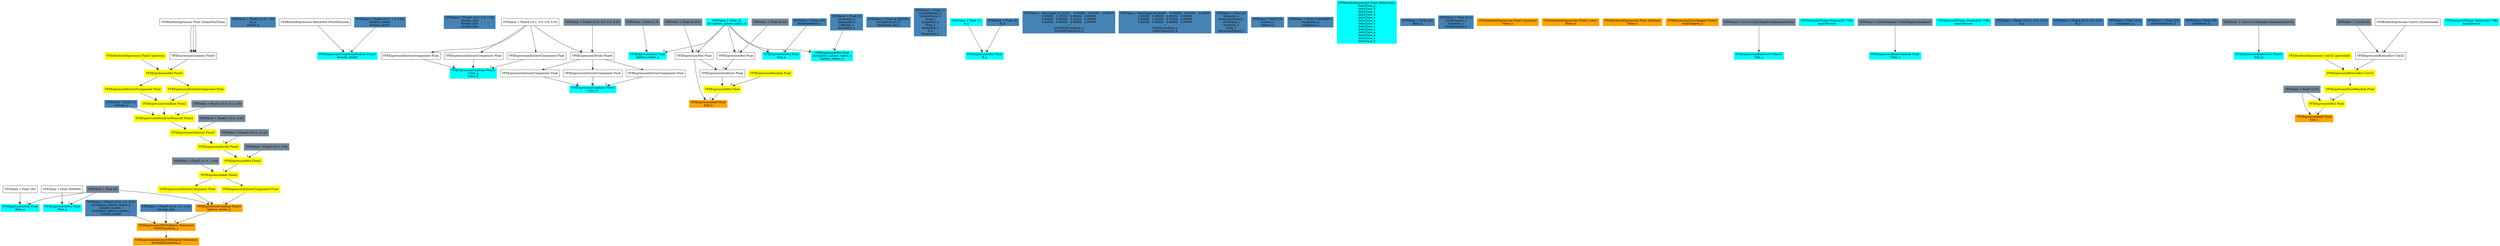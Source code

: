 digraph G {
node0 [shape="box" color="cyan" style="filled" label="VFXExpressionMax Float
Rate_a"]
node1 [shape="box" label="VFXValue`1 Float (30)"]
node2 [shape="box" color="lightslategray" style="filled" label="VFXValue`1 Float (0)"]
node3 [shape="box" color="steelblue" style="filled" label="VFXValue`1 Float2 ((1.0, 1.0))
nb_a
period_a"]
node4 [shape="box" color="cyan" style="filled" label="VFXExpressionMax Float
Rate_a"]
node5 [shape="box" label="VFXValue`1 Float (500000)"]
node6 [shape="box" color="cyan" style="filled" label="VFXExpressionTransformPosition Float3
bounds_center"]
node7 [shape="box" label="VFXBuiltInExpression Matrix4x4 (WorldToLocal)"]
node8 [shape="box" color="steelblue" style="filled" label="VFXValue`1 Float3 ((0.0, 1.0, 0.0))
bounds_center
bounds_center"]
node9 [shape="box" color="steelblue" style="filled" label="VFXValue`1 Float3 ((2.0, 3.0, 2.0))
bounds_size
bounds_size
bounds_size"]
node10 [shape="box" color="steelblue" style="filled" label="VFXValue`1 Float3 ((0.0, 0.0, 0.0))
ArcSphere_sphere_center_b
Sphere_center_c
ArcSphere_sphere_center_c
bounds_center"]
node11 [shape="box" color="steelblue" style="filled" label="VFXValue`1 Float3 ((1.0, 1.0, 1.0))
bounds_size"]
node12 [shape="box" color="cyan" style="filled" label="VFXExpressionCombine Float3
Color_a
Color_d"]
node13 [shape="box" label="VFXExpressionExtractComponent Float"]
node14 [shape="box" label="VFXValue`1 Float4 ((0.1, 0.9, 0.8, 0.0))"]
node15 [shape="box" label="VFXExpressionExtractComponent Float"]
node16 [shape="box" label="VFXExpressionExtractComponent Float"]
node17 [shape="box" color="cyan" style="filled" label="VFXValue`1 Float (2)
ArcSphere_sphere_radius_b"]
node18 [shape="box" color="steelblue" style="filled" label="VFXValue`1 Float (6,283185)
ArcSphere_arc_b
ArcSphere_arc_c"]
node19 [shape="box" color="steelblue" style="filled" label="VFXValue`1 Float (1)
volumeFactor_b
volumeFactor_c
Drag_a
frequency_a
Drag_a
frequency_a
A_b
frequency_a"]
node20 [shape="box" color="cyan" style="filled" label="VFXValue`1 Float (1)
A_c"]
node21 [shape="box" color="cyan" style="filled" label="VFXExpressionMul Float
B_c"]
node22 [shape="box" color="steelblue" style="filled" label="VFXValue`1 Float (3)
B_b"]
node23 [shape="box" color="steelblue" style="filled" label="VFXValue`1 Matrix4x4 (3.33333	0.00000	0.00000	0.00000
0.00000	3.33333	0.00000	0.00000
0.00000	0.00000	3.33333	0.00000
0.00000	0.00000	0.00000	1.00000
)
InvFieldTransform_a
InvFieldTransform_a"]
node24 [shape="box" color="steelblue" style="filled" label="VFXValue`1 Matrix4x4 (0.30000	0.00000	0.00000	0.00000
0.00000	0.30000	0.00000	0.00000
0.00000	0.00000	0.30000	0.00000
0.00000	0.00000	0.00000	1.00000
)
FieldTransform_a
FieldTransform_a"]
node25 [shape="box" color="steelblue" style="filled" label="VFXValue`1 Float (5)
Intensity_a
attractionSpeed_c
stickForce_c
Intensity_a
Drag_a
attractionSpeed_b"]
node26 [shape="box" color="steelblue" style="filled" label="VFXValue`1 Int32 (3)
octaves_a
octaves_a"]
node27 [shape="box" color="steelblue" style="filled" label="VFXValue`1 Float (0,8348661)
roughness_a
roughness_a"]
node28 [shape="box" color="steelblue" style="filled" label="VFXValue`1 Float (2)
lacunarity_a
lacunarity_a
Lifetime_a
lacunarity_a"]
node29 [shape="box" color="cyan" style="filled" label="VFXBuiltInExpression Float (DeltaTime)
deltaTime_a
deltaTime_b
deltaTime_c
deltaTime_d
deltaTime_e
deltaTime_a
deltaTime_b
deltaTime_c
deltaTime_a
deltaTime_a
deltaTime_b
deltaTime_c
deltaTime_d"]
node30 [shape="box" color="steelblue" style="filled" label="VFXValue`1 Float (30)
Rate_b"]
node31 [shape="box" color="cyan" style="filled" label="VFXExpressionMul Float
Sphere_radius_c"]
node32 [shape="box" color="lightslategray" style="filled" label="VFXValue`1 Float (1,5)"]
node33 [shape="box" color="steelblue" style="filled" label="VFXValue`1 Float (10)
attractionForce_c"]
node34 [shape="box" color="steelblue" style="filled" label="VFXValue`1 Float (0,1)
stickDistance_c
Intensity_a
stickDistance_b"]
node35 [shape="box" color="orange" style="filled" label="VFXAttributeExpression Float3 (position)
Value_a"]
node36 [shape="box" color="orange" style="filled" label="VFXAttributeExpression Float3 (color)
Value_b"]
node37 [shape="box" color="orange" style="filled" label="VFXAttributeExpression Float (lifetime)
Value_c"]
node38 [shape="box" color="steelblue" style="filled" label="VFXValue`1 Int32 (1)
octaves_a"]
node39 [shape="box" color="orange" style="filled" label="VFXExpressionStripTangent Float3
stripTangent_a"]
node40 [shape="box" color="orange" style="filled" label="VFXExpressionAdd Float
Size_b"]
node41 [shape="box" label="VFXExpressionMul Float"]
node42 [shape="box" color="lightslategray" style="filled" label="VFXValue`1 Float (0,001)"]
node43 [shape="box" color="yellow" style="filled" label="VFXExpressionMul Float"]
node44 [shape="box" color="yellow" style="filled" label="VFXExpressionRandom Float"]
node45 [shape="box" label="VFXExpressionSubtract Float"]
node46 [shape="box" label="VFXExpressionMul Float"]
node47 [shape="box" color="lightslategray" style="filled" label="VFXValue`1 Float (0,02)"]
node48 [shape="box" color="cyan" style="filled" label="VFXExpressionBakeCurve Float4
Size_c"]
node49 [shape="box" color="lightslategray" style="filled" label="VFXValue`1 Curve (UnityEngine.AnimationCurve)"]
node50 [shape="box" color="cyan" style="filled" label="VFXTexture2DValue Texture2D (798)
mainTexture"]
node51 [shape="box" color="cyan" style="filled" label="VFXExpressionMul Float
Size_a"]
node52 [shape="box" color="cyan" style="filled" label="VFXExpressionCombine Float3
Color_b"]
node53 [shape="box" label="VFXExpressionExtractComponent Float"]
node54 [shape="box" label="VFXExpressionDivide Float4"]
node55 [shape="box" color="lightslategray" style="filled" label="VFXValue`1 Float4 ((4.0, 4.0, 4.0, 4.0))"]
node56 [shape="box" label="VFXExpressionExtractComponent Float"]
node57 [shape="box" label="VFXExpressionExtractComponent Float"]
node58 [shape="box" color="cyan" style="filled" label="VFXExpressionBakeGradient Float
Color_c"]
node59 [shape="box" color="lightslategray" style="filled" label="VFXValue`1 ColorGradient (UnityEngine.Gradient)"]
node60 [shape="box" color="cyan" style="filled" label="VFXTexture2DValue Texture2D (798)
mainTexture"]
node61 [shape="box" color="steelblue" style="filled" label="VFXValue`1 Float3 ((-0.5, -0.5, -0.5))
A_a"]
node62 [shape="box" color="steelblue" style="filled" label="VFXValue`1 Float3 ((0.5, 0.5, 0.5))
B_a"]
node63 [shape="box" color="cyan" style="filled" label="VFXExpressionMul Float
ArcSphere_sphere_radius_c
Sphere_radius_b"]
node64 [shape="box" color="orange" style="filled" label="VFXExpressionInverseTRSMatrix Matrix4x4
InvFieldTransform_a"]
node65 [shape="box" color="orange" style="filled" label="VFXExpressionTRSToMatrix Matrix4x4
FieldTransform_a"]
node66 [shape="box" color="orange" style="filled" label="VFXExpressionCombine Float3
Sphere_center_b"]
node67 [shape="box" color="yellow" style="filled" label="VFXExpressionExtractComponent Float"]
node68 [shape="box" color="yellow" style="filled" label="VFXExpressionAdd Float2"]
node69 [shape="box" color="lightslategray" style="filled" label="VFXValue`1 Float2 ((-1.0, -1.0))"]
node70 [shape="box" color="yellow" style="filled" label="VFXExpressionMul Float2"]
node71 [shape="box" color="yellow" style="filled" label="VFXExpressionDivide Float2"]
node72 [shape="box" color="yellow" style="filled" label="VFXExpressionSubtract Float2"]
node73 [shape="box" color="yellow" style="filled" label="VFXExpressionPerlinCurlNoise2D Float2"]
node74 [shape="box" color="yellow" style="filled" label="VFXExpressionCombine Float2"]
node75 [shape="box" color="yellow" style="filled" label="VFXExpressionExtractComponent Float"]
node76 [shape="box" color="yellow" style="filled" label="VFXExpressionAdd Float3"]
node77 [shape="box" color="yellow" style="filled" label="VFXAttributeExpression Float3 (position)"]
node78 [shape="box" label="VFXExpressionCombine Float3"]
node79 [shape="box" label="VFXBuiltInExpression Float (GameTotalTime)"]
node80 [shape="box" color="yellow" style="filled" label="VFXExpressionExtractComponent Float"]
node81 [shape="box" color="lightslategray" style="filled" label="VFXValue`1 Float3 ((1.0, 0.5, 2.0))"]
node82 [shape="box" color="lightslategray" style="filled" label="VFXValue`1 Float2 ((-6.0, -6.0))"]
node83 [shape="box" color="lightslategray" style="filled" label="VFXValue`1 Float2 ((12.0, 12.0))"]
node84 [shape="box" color="lightslategray" style="filled" label="VFXValue`1 Float2 ((2.0, 2.0))"]
node85 [shape="box" color="yellow" style="filled" label="VFXExpressionExtractComponent Float"]
node86 [shape="box" color="steelblue" style="filled" label="VFXValue`1 Float (0,5)
roughness_a"]
node87 [shape="box" color="steelblue" style="filled" label="VFXValue`1 Float (20)
attractionForce_b"]
node88 [shape="box" color="steelblue" style="filled" label="VFXValue`1 Float (50)
stickForce_b"]
node89 [shape="box" color="cyan" style="filled" label="VFXExpressionBakeCurve Float4
Size_b"]
node90 [shape="box" color="lightslategray" style="filled" label="VFXValue`1 Curve (UnityEngine.AnimationCurve)"]
node91 [shape="box" color="orange" style="filled" label="VFXExpressionAdd Float
Size_c"]
node92 [shape="box" color="lightslategray" style="filled" label="VFXValue`1 Float (0,01)"]
node93 [shape="box" color="yellow" style="filled" label="VFXExpressionMul Float"]
node94 [shape="box" color="yellow" style="filled" label="VFXExpressionFixedRandom Float"]
node95 [shape="box" color="yellow" style="filled" label="VFXExpressionBitwiseXor Uint32"]
node96 [shape="box" color="yellow" style="filled" label="VFXAttributeExpression Uint32 (particleId)"]
node97 [shape="box" label="VFXExpressionBitwiseXor Uint32"]
node98 [shape="box" color="lightslategray" style="filled" label="VFXValue`1 Uint32 (0)"]
node99 [shape="box" label="VFXBuiltInExpression Uint32 (SystemSeed)"]
node100 [shape="box" color="cyan" style="filled" label="VFXTexture2DValue Texture2D (798)
mainTexture"]
node1 -> node0 [headlabel="0"]
node2 -> node0 [headlabel="1"]
node5 -> node4 [headlabel="0"]
node2 -> node4 [headlabel="1"]
node7 -> node6 [headlabel="0"]
node8 -> node6 [headlabel="1"]
node13 -> node12 [headlabel="0"]
node15 -> node12 [headlabel="1"]
node16 -> node12 [headlabel="2"]
node14 -> node13 
node14 -> node15 
node14 -> node16 
node20 -> node21 [headlabel="0"]
node22 -> node21 [headlabel="1"]
node17 -> node31 [headlabel="0"]
node32 -> node31 [headlabel="1"]
node41 -> node40 [headlabel="0"]
node43 -> node40 [headlabel="1"]
node17 -> node41 [headlabel="0"]
node42 -> node41 [headlabel="1"]
node44 -> node43 [headlabel="0"]
node45 -> node43 [headlabel="1"]
node46 -> node45 [headlabel="0"]
node41 -> node45 [headlabel="1"]
node17 -> node46 [headlabel="0"]
node47 -> node46 [headlabel="1"]
node49 -> node48 
node17 -> node51 [headlabel="0"]
node33 -> node51 [headlabel="1"]
node53 -> node52 [headlabel="0"]
node56 -> node52 [headlabel="1"]
node57 -> node52 [headlabel="2"]
node54 -> node53 
node14 -> node54 [headlabel="0"]
node55 -> node54 [headlabel="1"]
node54 -> node56 
node54 -> node57 
node59 -> node58 
node17 -> node63 [headlabel="0"]
node28 -> node63 [headlabel="1"]
node65 -> node64 
node66 -> node65 [headlabel="0"]
node10 -> node65 [headlabel="1"]
node11 -> node65 [headlabel="2"]
node67 -> node66 [headlabel="0"]
node85 -> node66 [headlabel="1"]
node2 -> node66 [headlabel="2"]
node68 -> node67 
node69 -> node68 [headlabel="0"]
node70 -> node68 [headlabel="1"]
node71 -> node70 [headlabel="0"]
node84 -> node70 [headlabel="1"]
node72 -> node71 [headlabel="0"]
node83 -> node71 [headlabel="1"]
node73 -> node72 [headlabel="0"]
node82 -> node72 [headlabel="1"]
node74 -> node73 [headlabel="0"]
node81 -> node73 [headlabel="1"]
node38 -> node73 [headlabel="2"]
node75 -> node74 [headlabel="0"]
node80 -> node74 [headlabel="1"]
node76 -> node75 
node77 -> node76 [headlabel="0"]
node78 -> node76 [headlabel="1"]
node79 -> node78 [headlabel="0"]
node79 -> node78 [headlabel="1"]
node79 -> node78 [headlabel="2"]
node76 -> node80 
node68 -> node85 
node90 -> node89 
node92 -> node91 [headlabel="0"]
node93 -> node91 [headlabel="1"]
node94 -> node93 [headlabel="0"]
node92 -> node93 [headlabel="1"]
node95 -> node94 
node96 -> node95 [headlabel="0"]
node97 -> node95 [headlabel="1"]
node98 -> node97 [headlabel="0"]
node99 -> node97 [headlabel="1"]
}
